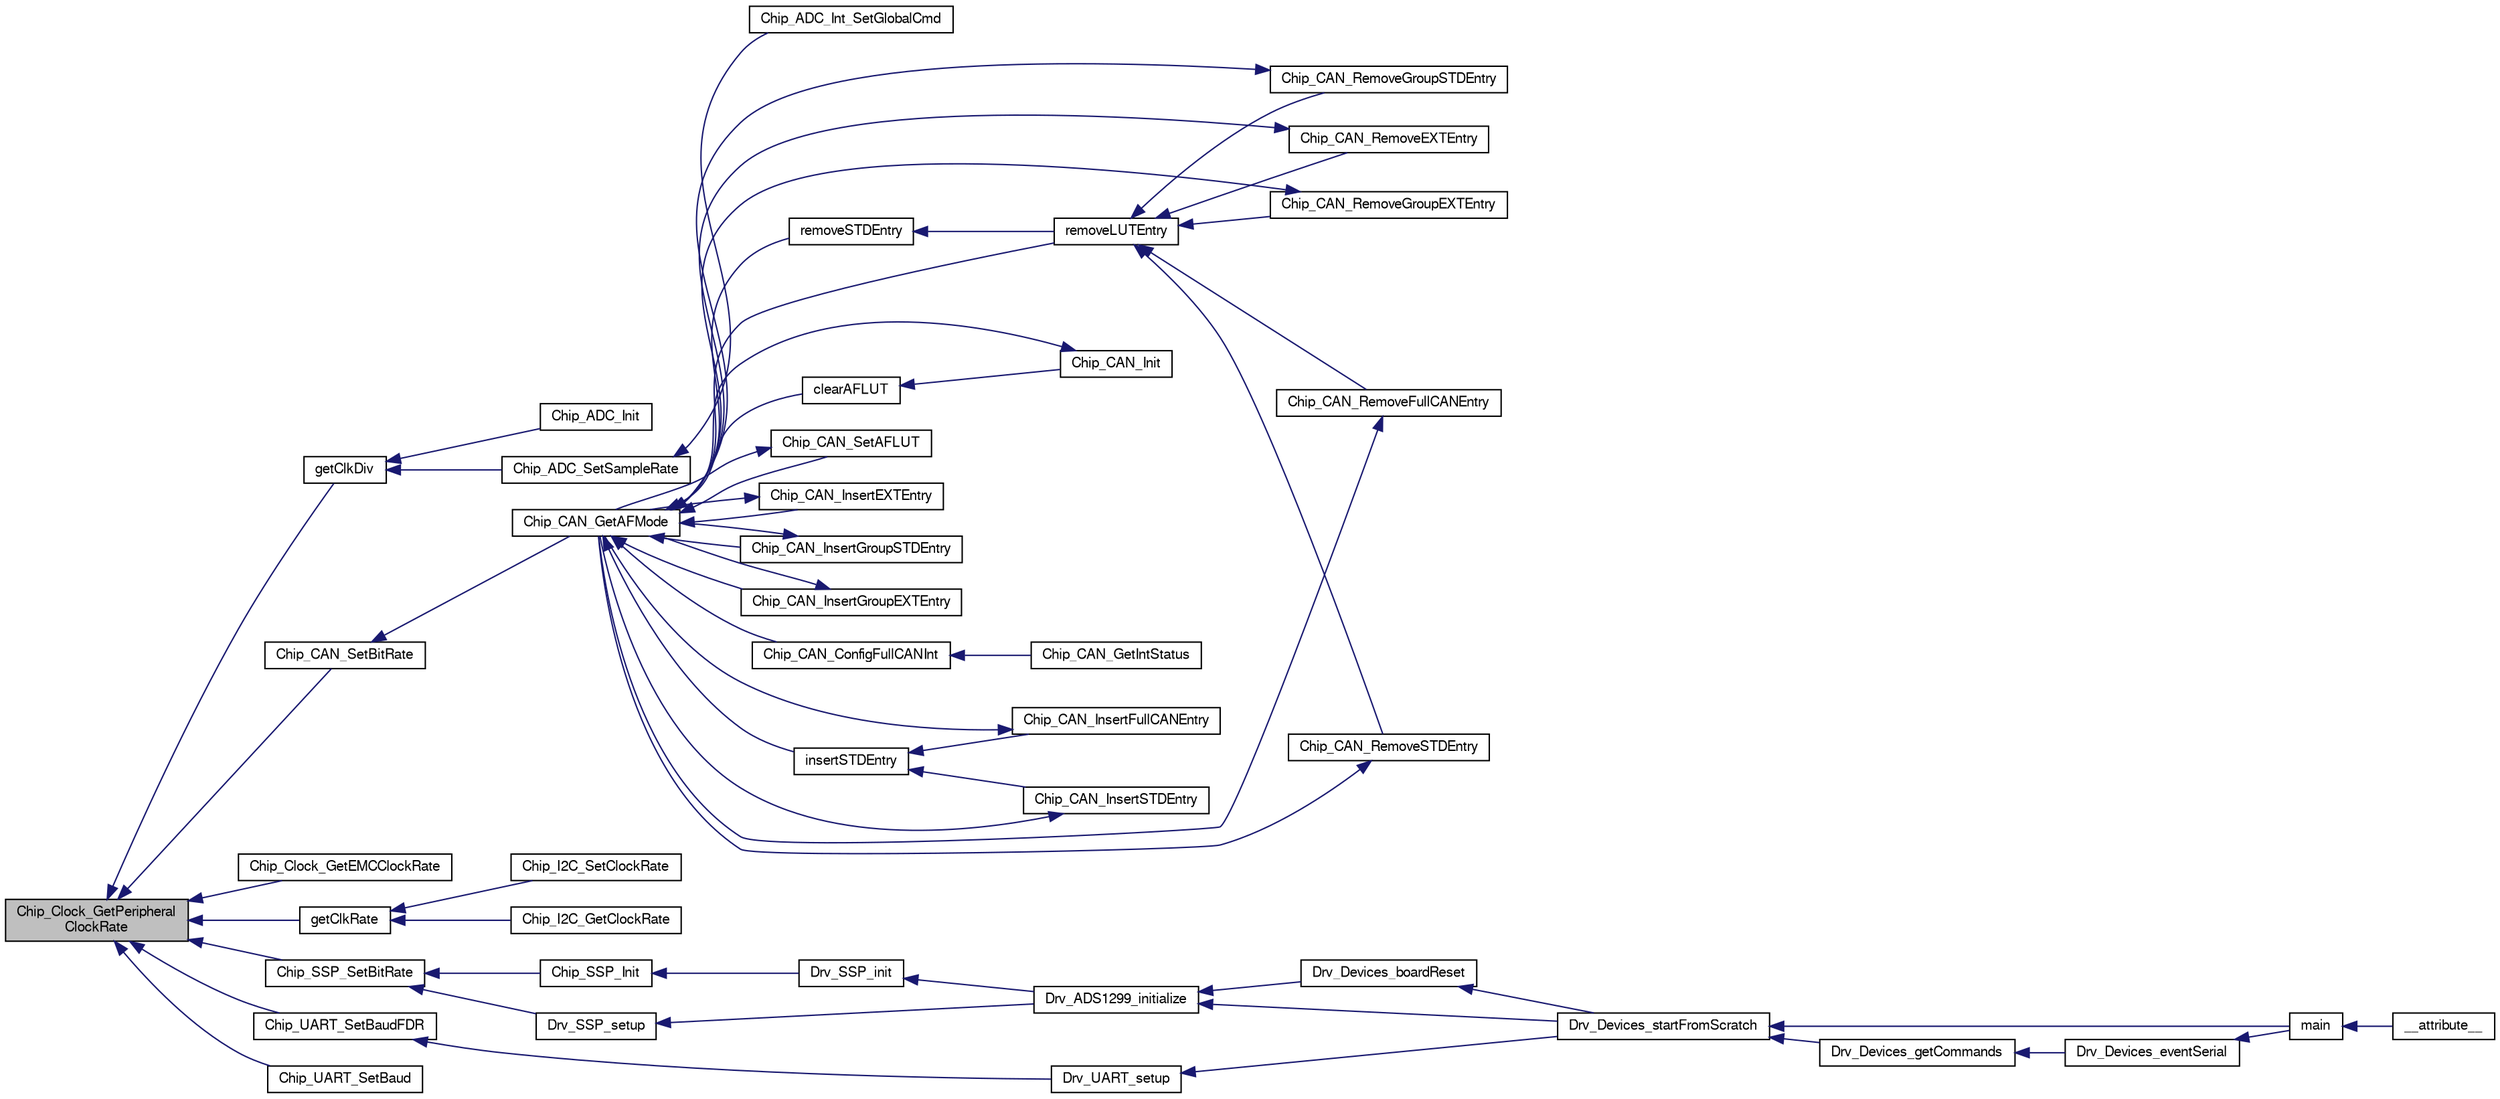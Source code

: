 digraph "Chip_Clock_GetPeripheralClockRate"
{
  edge [fontname="FreeSans",fontsize="10",labelfontname="FreeSans",labelfontsize="10"];
  node [fontname="FreeSans",fontsize="10",shape=record];
  rankdir="LR";
  Node1 [label="Chip_Clock_GetPeripheral\lClockRate",height=0.2,width=0.4,color="black", fillcolor="grey75", style="filled", fontcolor="black"];
  Node1 -> Node2 [dir="back",color="midnightblue",fontsize="10",style="solid"];
  Node2 [label="getClkDiv",height=0.2,width=0.4,color="black", fillcolor="white", style="filled",URL="$adc__17xx__40xx_8c.html#a4f05dad648b8fb141b7454037c1a96e5"];
  Node2 -> Node3 [dir="back",color="midnightblue",fontsize="10",style="solid"];
  Node3 [label="Chip_ADC_Init",height=0.2,width=0.4,color="black", fillcolor="white", style="filled",URL="$group__ADC__17XX__40XX.html#ga459b17621657a66281f2bc9baae3626c",tooltip="Initialize the ADC peripheral and the ADC setup structure to default value. "];
  Node2 -> Node4 [dir="back",color="midnightblue",fontsize="10",style="solid"];
  Node4 [label="Chip_ADC_SetSampleRate",height=0.2,width=0.4,color="black", fillcolor="white", style="filled",URL="$group__ADC__17XX__40XX.html#gae1629ea72c61a224e69e55f7699b7810",tooltip="Set the ADC Sample rate. "];
  Node4 -> Node5 [dir="back",color="midnightblue",fontsize="10",style="solid"];
  Node5 [label="Chip_ADC_Int_SetGlobalCmd",height=0.2,width=0.4,color="black", fillcolor="white", style="filled",URL="$group__ADC__17XX__40XX.html#gafa58ed3d91229dfcc78a5fc05dd4221b",tooltip="Enable/Disable global interrupt for ADC channel. "];
  Node1 -> Node6 [dir="back",color="midnightblue",fontsize="10",style="solid"];
  Node6 [label="Chip_CAN_SetBitRate",height=0.2,width=0.4,color="black", fillcolor="white", style="filled",URL="$group__CAN__17XX__40XX.html#ga269c61b9e26af6f207632993274b04e5",tooltip="Set CAN bitrate. "];
  Node6 -> Node7 [dir="back",color="midnightblue",fontsize="10",style="solid"];
  Node7 [label="Chip_CAN_GetAFMode",height=0.2,width=0.4,color="black", fillcolor="white", style="filled",URL="$group__CAN__17XX__40XX.html#ga7f33c4f2edcfc126ad4d55ac86b2ad23",tooltip="Get CAN AF Mode. "];
  Node7 -> Node8 [dir="back",color="midnightblue",fontsize="10",style="solid"];
  Node8 [label="insertSTDEntry",height=0.2,width=0.4,color="black", fillcolor="white", style="filled",URL="$can__17xx__40xx_8c.html#a0c0de72b5c365c85d9dbe93a4eb1f296"];
  Node8 -> Node9 [dir="back",color="midnightblue",fontsize="10",style="solid"];
  Node9 [label="Chip_CAN_InsertFullCANEntry",height=0.2,width=0.4,color="black", fillcolor="white", style="filled",URL="$group__CAN__17XX__40XX.html#ga3666d1f79e2dcbf0f041205f27494bdf",tooltip="Insert a FullCAN Entry into the current LUT. "];
  Node9 -> Node7 [dir="back",color="midnightblue",fontsize="10",style="solid"];
  Node8 -> Node10 [dir="back",color="midnightblue",fontsize="10",style="solid"];
  Node10 [label="Chip_CAN_InsertSTDEntry",height=0.2,width=0.4,color="black", fillcolor="white", style="filled",URL="$group__CAN__17XX__40XX.html#ga164daa2297bee23837a93bbea3793531",tooltip="Insert an individual Standard Entry into the current LUT. "];
  Node10 -> Node7 [dir="back",color="midnightblue",fontsize="10",style="solid"];
  Node7 -> Node11 [dir="back",color="midnightblue",fontsize="10",style="solid"];
  Node11 [label="removeSTDEntry",height=0.2,width=0.4,color="black", fillcolor="white", style="filled",URL="$can__17xx__40xx_8c.html#ac84dd14acdc2cd74edc65556cac4a65e"];
  Node11 -> Node12 [dir="back",color="midnightblue",fontsize="10",style="solid"];
  Node12 [label="removeLUTEntry",height=0.2,width=0.4,color="black", fillcolor="white", style="filled",URL="$can__17xx__40xx_8c.html#a286515216100adb60d10f27090b21763"];
  Node12 -> Node13 [dir="back",color="midnightblue",fontsize="10",style="solid"];
  Node13 [label="Chip_CAN_RemoveFullCANEntry",height=0.2,width=0.4,color="black", fillcolor="white", style="filled",URL="$group__CAN__17XX__40XX.html#ga8d00f1ed0727ec6812ce72d4a194519f",tooltip="Remove a FullCAN Entry from the current LUT. "];
  Node13 -> Node7 [dir="back",color="midnightblue",fontsize="10",style="solid"];
  Node12 -> Node14 [dir="back",color="midnightblue",fontsize="10",style="solid"];
  Node14 [label="Chip_CAN_RemoveSTDEntry",height=0.2,width=0.4,color="black", fillcolor="white", style="filled",URL="$group__CAN__17XX__40XX.html#gac991bc7a590c7069e4149a0b8ccfcb55",tooltip="Remove an individual Standard Entry from the current LUT. "];
  Node14 -> Node7 [dir="back",color="midnightblue",fontsize="10",style="solid"];
  Node12 -> Node15 [dir="back",color="midnightblue",fontsize="10",style="solid"];
  Node15 [label="Chip_CAN_RemoveGroupSTDEntry",height=0.2,width=0.4,color="black", fillcolor="white", style="filled",URL="$group__CAN__17XX__40XX.html#ga090e4a29bbaebc8de77bc929438dcfb7",tooltip="Remove an Group Standard Entry from the current LUT. "];
  Node15 -> Node7 [dir="back",color="midnightblue",fontsize="10",style="solid"];
  Node12 -> Node16 [dir="back",color="midnightblue",fontsize="10",style="solid"];
  Node16 [label="Chip_CAN_RemoveEXTEntry",height=0.2,width=0.4,color="black", fillcolor="white", style="filled",URL="$group__CAN__17XX__40XX.html#ga01e3a9942d50effd9da2a773d3af943f",tooltip="Remove an individual Extended Entry from the current LUT. "];
  Node16 -> Node7 [dir="back",color="midnightblue",fontsize="10",style="solid"];
  Node12 -> Node17 [dir="back",color="midnightblue",fontsize="10",style="solid"];
  Node17 [label="Chip_CAN_RemoveGroupEXTEntry",height=0.2,width=0.4,color="black", fillcolor="white", style="filled",URL="$group__CAN__17XX__40XX.html#gafa0a59577a1c1d38c4c6a339d018c35d",tooltip="Remove an Group Extended Entry from the current LUT. "];
  Node17 -> Node7 [dir="back",color="midnightblue",fontsize="10",style="solid"];
  Node7 -> Node12 [dir="back",color="midnightblue",fontsize="10",style="solid"];
  Node7 -> Node18 [dir="back",color="midnightblue",fontsize="10",style="solid"];
  Node18 [label="clearAFLUT",height=0.2,width=0.4,color="black", fillcolor="white", style="filled",URL="$can__17xx__40xx_8c.html#ac9f6cb3064ab412be376f38c27542580"];
  Node18 -> Node19 [dir="back",color="midnightblue",fontsize="10",style="solid"];
  Node19 [label="Chip_CAN_Init",height=0.2,width=0.4,color="black", fillcolor="white", style="filled",URL="$group__CAN__17XX__40XX.html#ga4995b9302885e0e577d4566d23c2ce37",tooltip="Initialize CAN Interface. "];
  Node19 -> Node7 [dir="back",color="midnightblue",fontsize="10",style="solid"];
  Node7 -> Node20 [dir="back",color="midnightblue",fontsize="10",style="solid"];
  Node20 [label="Chip_CAN_SetAFLUT",height=0.2,width=0.4,color="black", fillcolor="white", style="filled",URL="$group__CAN__17XX__40XX.html#gaa58803ce4de8c8520925ebd1cbfd2019",tooltip="Set CAN AF LUT. "];
  Node20 -> Node7 [dir="back",color="midnightblue",fontsize="10",style="solid"];
  Node7 -> Node21 [dir="back",color="midnightblue",fontsize="10",style="solid"];
  Node21 [label="Chip_CAN_InsertEXTEntry",height=0.2,width=0.4,color="black", fillcolor="white", style="filled",URL="$group__CAN__17XX__40XX.html#gad6ce5875d9ca861b291a1fc2d91ba026",tooltip="Insert an individual Extended Entry into the current LUT. "];
  Node21 -> Node7 [dir="back",color="midnightblue",fontsize="10",style="solid"];
  Node7 -> Node22 [dir="back",color="midnightblue",fontsize="10",style="solid"];
  Node22 [label="Chip_CAN_InsertGroupSTDEntry",height=0.2,width=0.4,color="black", fillcolor="white", style="filled",URL="$group__CAN__17XX__40XX.html#gaf418fa9333574ccb4e710982f90b650c",tooltip="Insert an Group Standard Entry into the current LUT. "];
  Node22 -> Node7 [dir="back",color="midnightblue",fontsize="10",style="solid"];
  Node7 -> Node23 [dir="back",color="midnightblue",fontsize="10",style="solid"];
  Node23 [label="Chip_CAN_InsertGroupEXTEntry",height=0.2,width=0.4,color="black", fillcolor="white", style="filled",URL="$group__CAN__17XX__40XX.html#ga6bb7c9685df871a1d6dae14908c70397",tooltip="Insert an Group Extended Entry into the current LUT. "];
  Node23 -> Node7 [dir="back",color="midnightblue",fontsize="10",style="solid"];
  Node7 -> Node24 [dir="back",color="midnightblue",fontsize="10",style="solid"];
  Node24 [label="Chip_CAN_ConfigFullCANInt",height=0.2,width=0.4,color="black", fillcolor="white", style="filled",URL="$group__CAN__17XX__40XX.html#ga90ebd27acbebb24951b5707abca13220",tooltip="Enable/Disable CAN controller FullCAN Interrupts. "];
  Node24 -> Node25 [dir="back",color="midnightblue",fontsize="10",style="solid"];
  Node25 [label="Chip_CAN_GetIntStatus",height=0.2,width=0.4,color="black", fillcolor="white", style="filled",URL="$group__CAN__17XX__40XX.html#ga40be5e20a794a039df4465b164d50f74",tooltip="Get interrupt status of the given CAN Controller. "];
  Node1 -> Node26 [dir="back",color="midnightblue",fontsize="10",style="solid"];
  Node26 [label="Chip_Clock_GetEMCClockRate",height=0.2,width=0.4,color="black", fillcolor="white", style="filled",URL="$group__CLOCK__17XX__40XX.html#gae2649650e17f30a5fc753c11cfa3efb4",tooltip="Returns clock rate for EMC. "];
  Node1 -> Node27 [dir="back",color="midnightblue",fontsize="10",style="solid"];
  Node27 [label="getClkRate",height=0.2,width=0.4,color="black", fillcolor="white", style="filled",URL="$i2c__17xx__40xx_8c.html#adc2269b7b400fa4dbcafb913668383dc"];
  Node27 -> Node28 [dir="back",color="midnightblue",fontsize="10",style="solid"];
  Node28 [label="Chip_I2C_SetClockRate",height=0.2,width=0.4,color="black", fillcolor="white", style="filled",URL="$group__I2C__17XX__40XX.html#ga17fac5d72058db8eed11d247e78b74ed",tooltip="Set up clock rate for LPC_I2C peripheral. "];
  Node27 -> Node29 [dir="back",color="midnightblue",fontsize="10",style="solid"];
  Node29 [label="Chip_I2C_GetClockRate",height=0.2,width=0.4,color="black", fillcolor="white", style="filled",URL="$group__I2C__17XX__40XX.html#ga6b13511432337d21b8cd325651cc5b63",tooltip="Get current clock rate for LPC_I2C peripheral. "];
  Node1 -> Node30 [dir="back",color="midnightblue",fontsize="10",style="solid"];
  Node30 [label="Chip_SSP_SetBitRate",height=0.2,width=0.4,color="black", fillcolor="white", style="filled",URL="$group__SSP__17XX__40XX.html#ga373660d8ad7b28fb71209539b1e72717",tooltip="Set the clock frequency for SSP interface. "];
  Node30 -> Node31 [dir="back",color="midnightblue",fontsize="10",style="solid"];
  Node31 [label="Drv_SSP_setup",height=0.2,width=0.4,color="black", fillcolor="white", style="filled",URL="$group__SSP__Library.html#ga0f01059c0a84ecf456f3ad9d38b9794b",tooltip="Configuration of format and data of the SSP module. "];
  Node31 -> Node32 [dir="back",color="midnightblue",fontsize="10",style="solid"];
  Node32 [label="Drv_ADS1299_initialize",height=0.2,width=0.4,color="black", fillcolor="white", style="filled",URL="$group__ADS1299__Library.html#ga3a5f7edb0cb404ffa6865a56573a0c4b",tooltip="Configure pines connected to the ADS and the ADS itself. "];
  Node32 -> Node33 [dir="back",color="midnightblue",fontsize="10",style="solid"];
  Node33 [label="Drv_Devices_startFromScratch",height=0.2,width=0.4,color="black", fillcolor="white", style="filled",URL="$group__Devices__Library.html#ga43e0b770fd7ccd57b3f0d5ddf0eda4be",tooltip="Start the system from scratch, send initial message and get the board ready to get commands..."];
  Node33 -> Node34 [dir="back",color="midnightblue",fontsize="10",style="solid"];
  Node34 [label="main",height=0.2,width=0.4,color="black", fillcolor="white", style="filled",URL="$group__Application__Layer.html#ga840291bc02cba5474a4cb46a9b9566fe"];
  Node34 -> Node35 [dir="back",color="midnightblue",fontsize="10",style="solid"];
  Node35 [label="__attribute__",height=0.2,width=0.4,color="black", fillcolor="white", style="filled",URL="$cr__startup__lpc175x__6x_8c.html#adce420b900676fa0caed5a713cac82fb"];
  Node33 -> Node36 [dir="back",color="midnightblue",fontsize="10",style="solid"];
  Node36 [label="Drv_Devices_getCommands",height=0.2,width=0.4,color="black", fillcolor="white", style="filled",URL="$group__Devices__Library.html#gafb56f6b90c50e36cd6e34665d85fb903",tooltip="Function for interpreting commands. "];
  Node36 -> Node37 [dir="back",color="midnightblue",fontsize="10",style="solid"];
  Node37 [label="Drv_Devices_eventSerial",height=0.2,width=0.4,color="black", fillcolor="white", style="filled",URL="$group__Devices__Library.html#ga8092c357f91843e6fa9db02735addc7d",tooltip="Function for receiving new commands. "];
  Node37 -> Node34 [dir="back",color="midnightblue",fontsize="10",style="solid"];
  Node32 -> Node38 [dir="back",color="midnightblue",fontsize="10",style="solid"];
  Node38 [label="Drv_Devices_boardReset",height=0.2,width=0.4,color="black", fillcolor="white", style="filled",URL="$group__Devices__Library.html#gab949068810476a2e08078aa7eab15a83"];
  Node38 -> Node33 [dir="back",color="midnightblue",fontsize="10",style="solid"];
  Node30 -> Node39 [dir="back",color="midnightblue",fontsize="10",style="solid"];
  Node39 [label="Chip_SSP_Init",height=0.2,width=0.4,color="black", fillcolor="white", style="filled",URL="$group__SSP__17XX__40XX.html#ga66e20405561e8d3dacba65cbfe41d556",tooltip="Initialize the SSP. "];
  Node39 -> Node40 [dir="back",color="midnightblue",fontsize="10",style="solid"];
  Node40 [label="Drv_SSP_init",height=0.2,width=0.4,color="black", fillcolor="white", style="filled",URL="$group__SSP__Library.html#ga0c5eb23f106efe0d4b8687874954c549",tooltip="Init the SSP module. "];
  Node40 -> Node32 [dir="back",color="midnightblue",fontsize="10",style="solid"];
  Node1 -> Node41 [dir="back",color="midnightblue",fontsize="10",style="solid"];
  Node41 [label="Chip_UART_SetBaud",height=0.2,width=0.4,color="black", fillcolor="white", style="filled",URL="$group__UART__17XX__40XX.html#ga19f24dcf53316cbfb204003f506d5be5",tooltip="Sets best dividers to get a target bit rate (without fractional divider) "];
  Node1 -> Node42 [dir="back",color="midnightblue",fontsize="10",style="solid"];
  Node42 [label="Chip_UART_SetBaudFDR",height=0.2,width=0.4,color="black", fillcolor="white", style="filled",URL="$group__UART__17XX__40XX.html#gad22ce7fc8360c02aab39b2dd586088fd",tooltip="Sets best dividers to get a target bit rate (with fractional divider) "];
  Node42 -> Node43 [dir="back",color="midnightblue",fontsize="10",style="solid"];
  Node43 [label="Drv_UART_setup",height=0.2,width=0.4,color="black", fillcolor="white", style="filled",URL="$group__UART__Library.html#ga8026f78d22425b39818431d299d638a3",tooltip="UART initial setup and initialization. "];
  Node43 -> Node33 [dir="back",color="midnightblue",fontsize="10",style="solid"];
}
